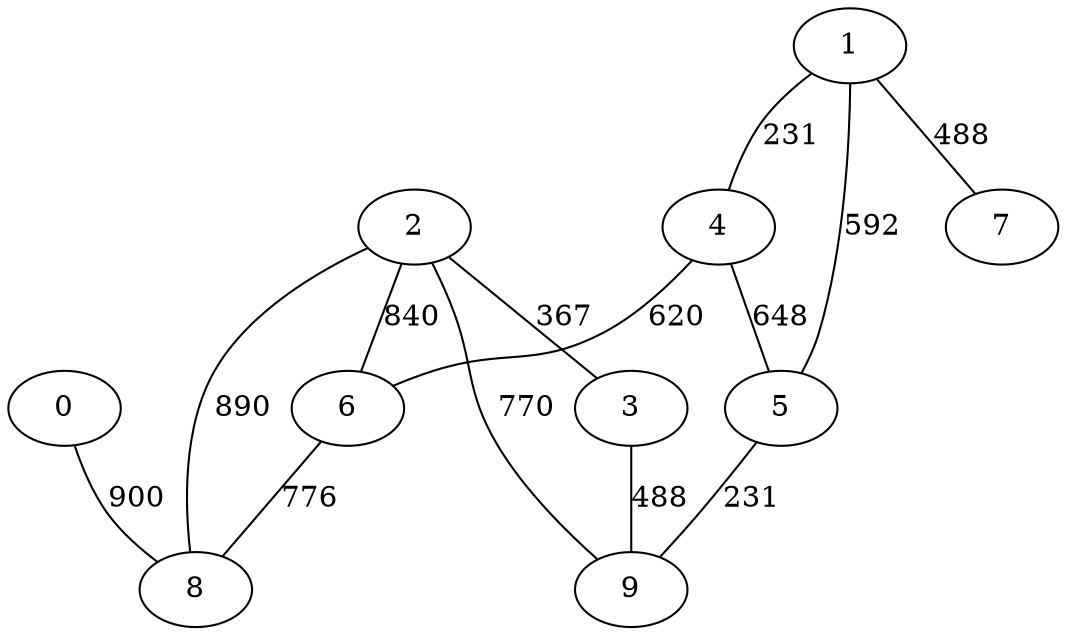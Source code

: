graph G {
  0 -- 8 [label="900"]
  1 -- 4 [label="231"]
  1 -- 5 [label="592"]
  1 -- 7 [label="488"]
  2 -- 3 [label="367"]
  2 -- 6 [label="840"]
  2 -- 8 [label="890"]
  2 -- 9 [label="770"]
  3 -- 9 [label="488"]
  4 -- 5 [label="648"]
  4 -- 6 [label="620"]
  5 -- 9 [label="231"]
  6 -- 8 [label="776"]
}
